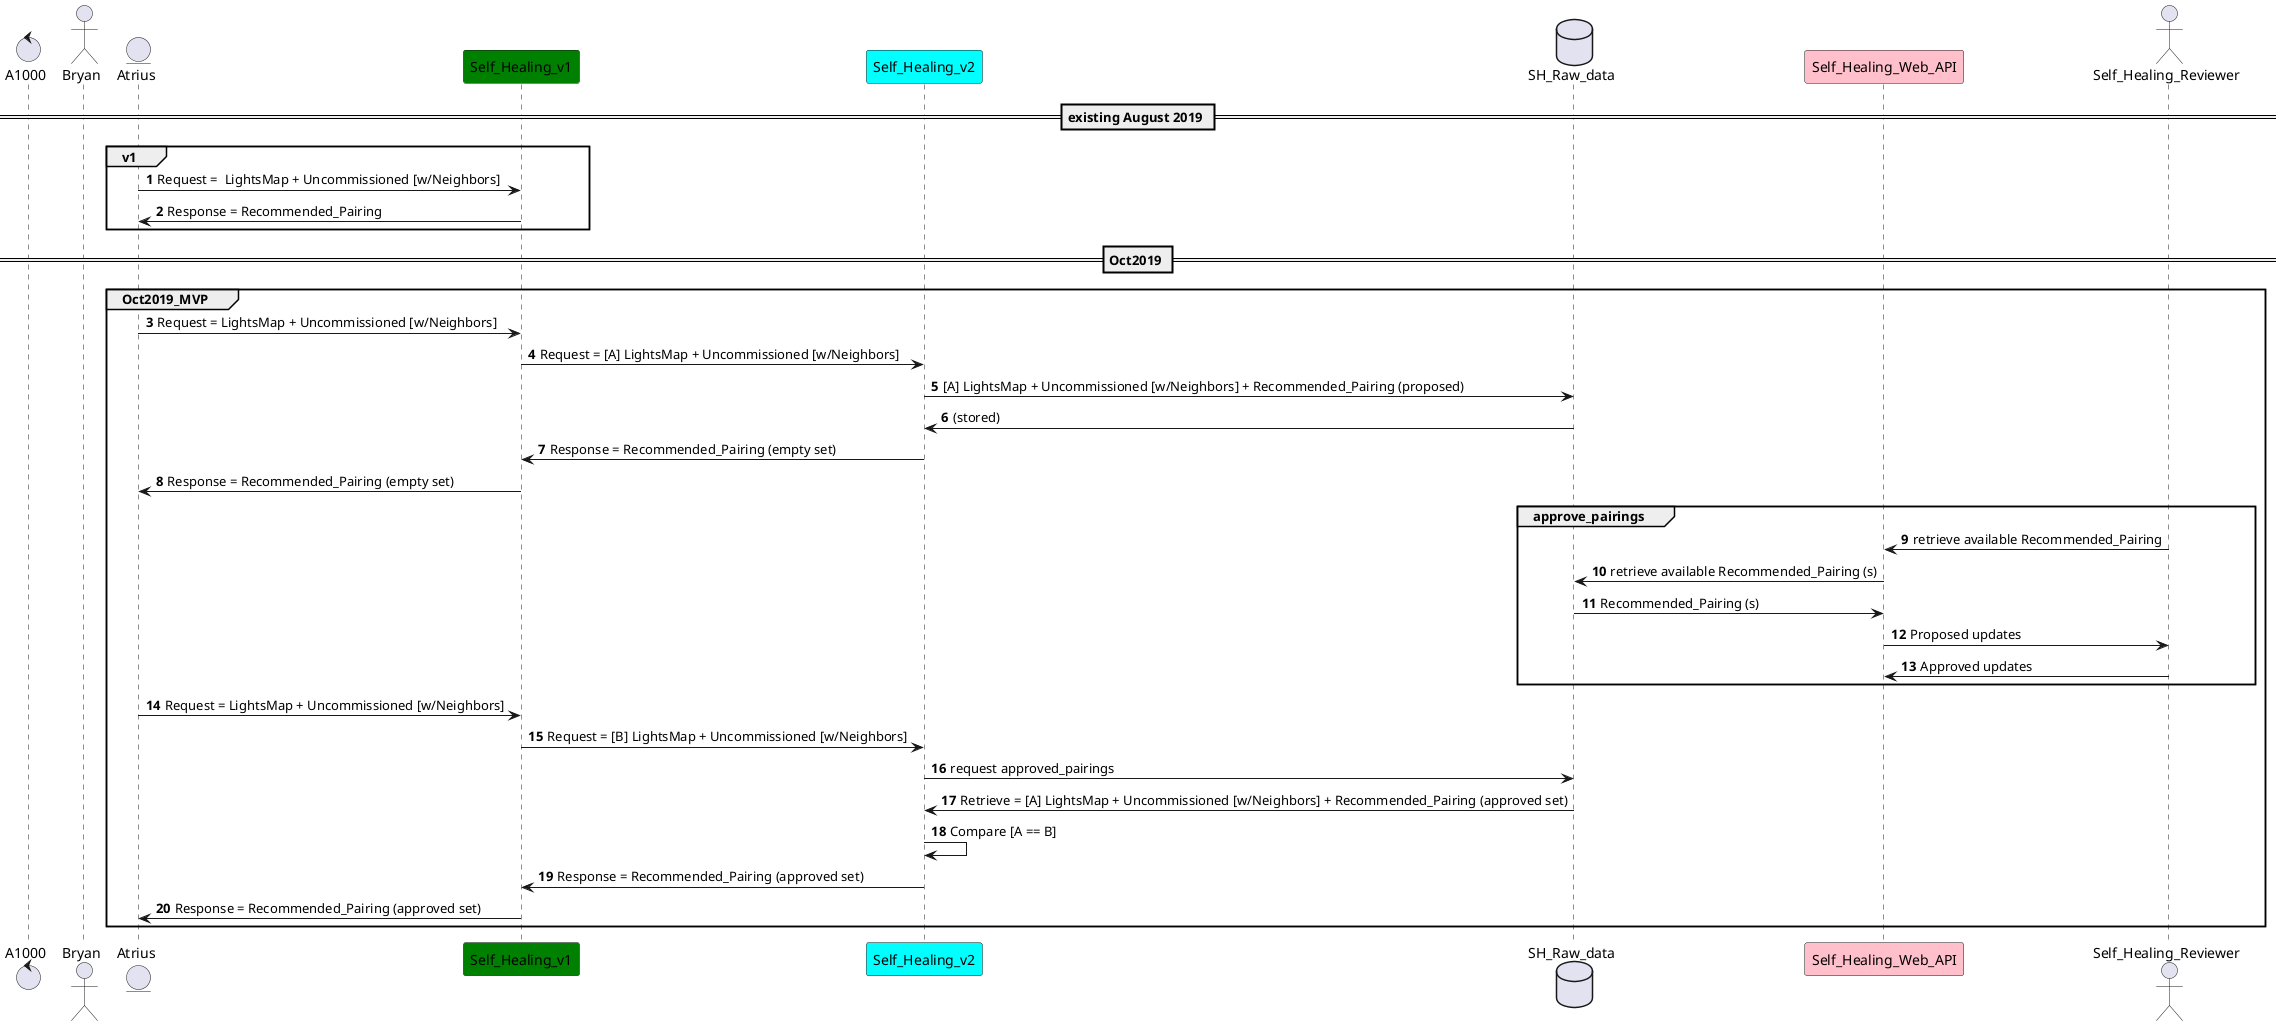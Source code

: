 @startuml
autonumber

Control A1000
Actor Bryan
Entity Atrius
Participant Self_Healing_v1 #green
Participant Self_Healing_v2 #cyan
Database SH_Raw_data
Participant Self_Healing_Web_API #pink
Actor Self_Healing_Reviewer

== existing August 2019 ==

group v1
    Atrius -> Self_Healing_v1: Request =  LightsMap + Uncommissioned [w/Neighbors]
    Atrius <- Self_Healing_v1: Response = Recommended_Pairing
end

== Oct2019 ==

group Oct2019_MVP
    Atrius -> Self_Healing_v1: Request = LightsMap + Uncommissioned [w/Neighbors]
    Self_Healing_v1 -> Self_Healing_v2: Request = [A] LightsMap + Uncommissioned [w/Neighbors]
    Self_Healing_v2 -> SH_Raw_data: [A] LightsMap + Uncommissioned [w/Neighbors] + Recommended_Pairing (proposed)
    Self_Healing_v2 <- SH_Raw_data: (stored)
    Self_Healing_v1 <- Self_Healing_v2: Response = Recommended_Pairing (empty set)
    Atrius <- Self_Healing_v1: Response = Recommended_Pairing (empty set)


    group approve_pairings
        Self_Healing_Web_API <- Self_Healing_Reviewer: retrieve available Recommended_Pairing
        SH_Raw_data <- Self_Healing_Web_API: retrieve available Recommended_Pairing (s)
        SH_Raw_data -> Self_Healing_Web_API: Recommended_Pairing (s)
        Self_Healing_Web_API -> Self_Healing_Reviewer: Proposed updates
        Self_Healing_Web_API <- Self_Healing_Reviewer: Approved updates
    end

    Atrius -> Self_Healing_v1: Request = LightsMap + Uncommissioned [w/Neighbors]
    Self_Healing_v1 -> Self_Healing_v2: Request = [B] LightsMap + Uncommissioned [w/Neighbors]
    Self_Healing_v2 -> SH_Raw_data: request approved_pairings
    Self_Healing_v2 <- SH_Raw_data: Retrieve = [A] LightsMap + Uncommissioned [w/Neighbors] + Recommended_Pairing (approved set)
    Self_Healing_v2 -> Self_Healing_v2: Compare [A == B]
    Self_Healing_v1 <- Self_Healing_v2: Response = Recommended_Pairing (approved set)

    Atrius <- Self_Healing_v1: Response = Recommended_Pairing (approved set)
end

@enduml